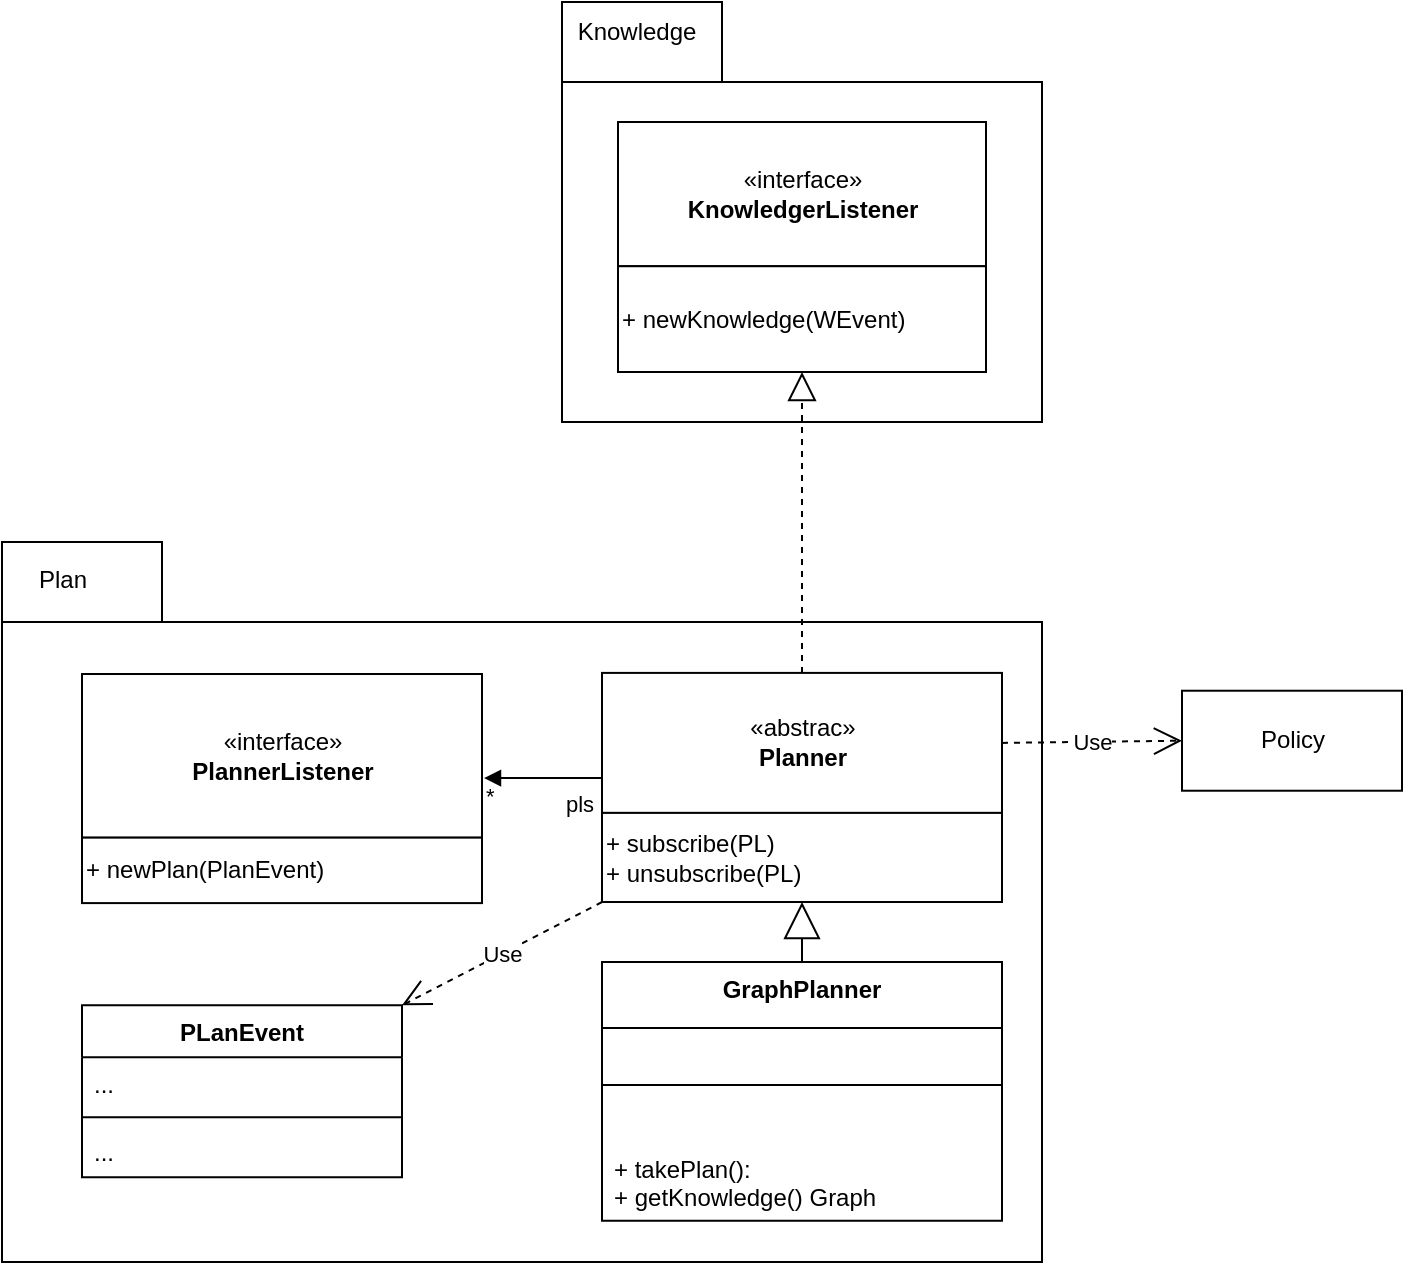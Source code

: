<mxfile version="17.4.6" type="device"><diagram id="Yqugyijq5YlDbSkAFISn" name="Page-1"><mxGraphModel dx="1422" dy="754" grid="1" gridSize="10" guides="1" tooltips="1" connect="1" arrows="1" fold="1" page="1" pageScale="1" pageWidth="827" pageHeight="1169" math="0" shadow="0"><root><mxCell id="0"/><mxCell id="1" parent="0"/><mxCell id="Z8oiKw5DuyH3XKK-OH6--61" value="" style="group" parent="1" vertex="1" connectable="0"><mxGeometry x="400" y="170" width="240" height="210" as="geometry"/></mxCell><mxCell id="Z8oiKw5DuyH3XKK-OH6--8" value="" style="shape=folder;fontStyle=1;spacingTop=10;tabWidth=80;tabHeight=40;tabPosition=left;html=1;" parent="Z8oiKw5DuyH3XKK-OH6--61" vertex="1"><mxGeometry width="240" height="210" as="geometry"/></mxCell><mxCell id="Z8oiKw5DuyH3XKK-OH6--9" value="Knowledge" style="text;html=1;align=center;verticalAlign=middle;resizable=0;points=[];autosize=1;strokeColor=none;" parent="Z8oiKw5DuyH3XKK-OH6--61" vertex="1"><mxGeometry x="2.143" y="5" width="70" height="20" as="geometry"/></mxCell><mxCell id="Z8oiKw5DuyH3XKK-OH6--29" value="" style="group" parent="Z8oiKw5DuyH3XKK-OH6--61" vertex="1" connectable="0"><mxGeometry x="28" y="60" width="184" height="125" as="geometry"/></mxCell><mxCell id="Z8oiKw5DuyH3XKK-OH6--30" value="«interface»&lt;br&gt;&lt;span style=&quot;font-weight: 700&quot;&gt;KnowledgerListener&lt;/span&gt;" style="html=1;" parent="Z8oiKw5DuyH3XKK-OH6--29" vertex="1"><mxGeometry width="184" height="72.115" as="geometry"/></mxCell><mxCell id="Z8oiKw5DuyH3XKK-OH6--31" value="+ newKnowledge(WEvent)" style="html=1;align=left;" parent="Z8oiKw5DuyH3XKK-OH6--29" vertex="1"><mxGeometry y="72.115" width="184" height="52.885" as="geometry"/></mxCell><mxCell id="Z8oiKw5DuyH3XKK-OH6--84" style="edgeStyle=orthogonalEdgeStyle;rounded=0;orthogonalLoop=1;jettySize=auto;html=1;exitX=0.5;exitY=0;exitDx=0;exitDy=0;dashed=1;endArrow=block;endFill=0;strokeWidth=2;" parent="1" source="Z8oiKw5DuyH3XKK-OH6--68" edge="1"><mxGeometry relative="1" as="geometry"><mxPoint x="520" y="620" as="targetPoint"/></mxGeometry></mxCell><mxCell id="Z8oiKw5DuyH3XKK-OH6--99" value="knowledge: Object" style="text;html=1;align=center;verticalAlign=middle;resizable=0;points=[];autosize=1;strokeColor=none;" parent="1" vertex="1"><mxGeometry x="430" y="690" width="110" height="20" as="geometry"/></mxCell><mxCell id="Z8oiKw5DuyH3XKK-OH6--66" value="" style="shape=folder;fontStyle=1;spacingTop=10;tabWidth=80;tabHeight=40;tabPosition=left;html=1;" parent="1" vertex="1"><mxGeometry x="120" y="440" width="520" height="360" as="geometry"/></mxCell><mxCell id="Z8oiKw5DuyH3XKK-OH6--67" value="Plan" style="text;html=1;align=center;verticalAlign=middle;resizable=0;points=[];autosize=1;strokeColor=none;" parent="1" vertex="1"><mxGeometry x="130" y="448.571" width="40" height="20" as="geometry"/></mxCell><mxCell id="Z8oiKw5DuyH3XKK-OH6--68" value="GraphPlanner" style="swimlane;fontStyle=1;align=center;verticalAlign=top;childLayout=stackLayout;horizontal=1;startSize=33;horizontalStack=0;resizeParent=1;resizeParentMax=0;resizeLast=0;collapsible=1;marginBottom=0;" parent="1" vertex="1"><mxGeometry x="420" y="650" width="200" height="129.36" as="geometry"><mxRectangle x="1030" y="374" width="120" height="26" as="alternateBounds"/></mxGeometry></mxCell><mxCell id="Z8oiKw5DuyH3XKK-OH6--70" value="" style="line;strokeWidth=1;fillColor=none;align=left;verticalAlign=middle;spacingTop=-1;spacingLeft=3;spacingRight=3;rotatable=0;labelPosition=right;points=[];portConstraint=eastwest;" parent="Z8oiKw5DuyH3XKK-OH6--68" vertex="1"><mxGeometry y="33" width="200" height="57" as="geometry"/></mxCell><mxCell id="Z8oiKw5DuyH3XKK-OH6--71" value="+ takePlan():&#10;+ getKnowledge() Graph" style="text;strokeColor=none;fillColor=none;align=left;verticalAlign=top;spacingLeft=4;spacingRight=4;overflow=hidden;rotatable=0;points=[[0,0.5],[1,0.5]];portConstraint=eastwest;" parent="Z8oiKw5DuyH3XKK-OH6--68" vertex="1"><mxGeometry y="90" width="200" height="39.36" as="geometry"/></mxCell><mxCell id="Z8oiKw5DuyH3XKK-OH6--79" value="" style="group" parent="1" vertex="1" connectable="0"><mxGeometry x="420" y="505.455" width="200" height="114.55" as="geometry"/></mxCell><mxCell id="Z8oiKw5DuyH3XKK-OH6--80" value="«abstrac»&lt;br&gt;&lt;span style=&quot;font-weight: 700&quot;&gt;Planner&lt;/span&gt;" style="html=1;" parent="Z8oiKw5DuyH3XKK-OH6--79" vertex="1"><mxGeometry width="200" height="70" as="geometry"/></mxCell><mxCell id="Z8oiKw5DuyH3XKK-OH6--81" value="+ subscribe(PL)&lt;br&gt;+ unsubscribe(PL)" style="html=1;align=left;" parent="Z8oiKw5DuyH3XKK-OH6--79" vertex="1"><mxGeometry y="70" width="200" height="44.55" as="geometry"/></mxCell><mxCell id="Z8oiKw5DuyH3XKK-OH6--103" value="Policy" style="html=1;" parent="1" vertex="1"><mxGeometry x="710" y="514.36" width="110" height="50" as="geometry"/></mxCell><mxCell id="9W29mCp-eW1mlxRHia_4-3" value="Use" style="endArrow=open;endSize=12;dashed=1;html=1;rounded=0;exitX=1;exitY=0.5;exitDx=0;exitDy=0;entryX=0;entryY=0.5;entryDx=0;entryDy=0;" edge="1" parent="1" source="Z8oiKw5DuyH3XKK-OH6--80" target="Z8oiKw5DuyH3XKK-OH6--103"><mxGeometry width="160" relative="1" as="geometry"><mxPoint x="620" y="490" as="sourcePoint"/><mxPoint x="780" y="490" as="targetPoint"/></mxGeometry></mxCell><mxCell id="9W29mCp-eW1mlxRHia_4-4" value="" style="group" vertex="1" connectable="0" parent="1"><mxGeometry x="160" y="506.005" width="200" height="114.545" as="geometry"/></mxCell><mxCell id="9W29mCp-eW1mlxRHia_4-5" value="«interface»&lt;br&gt;&lt;span style=&quot;font-weight: 700&quot;&gt;PlannerListener&lt;/span&gt;" style="html=1;" vertex="1" parent="9W29mCp-eW1mlxRHia_4-4"><mxGeometry width="200" height="81.818" as="geometry"/></mxCell><mxCell id="9W29mCp-eW1mlxRHia_4-6" value="+ newPlan(PlanEvent)" style="html=1;align=left;" vertex="1" parent="9W29mCp-eW1mlxRHia_4-4"><mxGeometry y="81.818" width="200" height="32.727" as="geometry"/></mxCell><mxCell id="9W29mCp-eW1mlxRHia_4-7" value="" style="endArrow=block;dashed=1;endFill=0;endSize=12;html=1;rounded=0;exitX=0.5;exitY=0;exitDx=0;exitDy=0;entryX=0.5;entryY=1;entryDx=0;entryDy=0;" edge="1" parent="1" source="Z8oiKw5DuyH3XKK-OH6--80" target="Z8oiKw5DuyH3XKK-OH6--31"><mxGeometry width="160" relative="1" as="geometry"><mxPoint x="620" y="490" as="sourcePoint"/><mxPoint x="780" y="490" as="targetPoint"/></mxGeometry></mxCell><mxCell id="9W29mCp-eW1mlxRHia_4-8" value="" style="endArrow=block;endSize=16;endFill=0;html=1;rounded=0;exitX=0.5;exitY=0;exitDx=0;exitDy=0;entryX=0.5;entryY=1;entryDx=0;entryDy=0;" edge="1" parent="1" source="Z8oiKw5DuyH3XKK-OH6--68" target="Z8oiKw5DuyH3XKK-OH6--81"><mxGeometry width="160" relative="1" as="geometry"><mxPoint x="620" y="490" as="sourcePoint"/><mxPoint x="780" y="490" as="targetPoint"/></mxGeometry></mxCell><mxCell id="9W29mCp-eW1mlxRHia_4-9" value="pls" style="endArrow=block;endFill=1;html=1;edgeStyle=orthogonalEdgeStyle;align=left;verticalAlign=top;rounded=0;exitX=0;exitY=0.75;exitDx=0;exitDy=0;entryX=1.005;entryY=0.636;entryDx=0;entryDy=0;entryPerimeter=0;" edge="1" parent="1" source="Z8oiKw5DuyH3XKK-OH6--80" target="9W29mCp-eW1mlxRHia_4-5"><mxGeometry x="-0.322" relative="1" as="geometry"><mxPoint x="620" y="490" as="sourcePoint"/><mxPoint x="780" y="490" as="targetPoint"/><mxPoint as="offset"/></mxGeometry></mxCell><mxCell id="9W29mCp-eW1mlxRHia_4-10" value="*" style="edgeLabel;resizable=0;html=1;align=left;verticalAlign=bottom;" connectable="0" vertex="1" parent="9W29mCp-eW1mlxRHia_4-9"><mxGeometry x="-1" relative="1" as="geometry"><mxPoint x="-60" y="18" as="offset"/></mxGeometry></mxCell><mxCell id="9W29mCp-eW1mlxRHia_4-11" value="PLanEvent" style="swimlane;fontStyle=1;align=center;verticalAlign=top;childLayout=stackLayout;horizontal=1;startSize=26;horizontalStack=0;resizeParent=1;resizeParentMax=0;resizeLast=0;collapsible=1;marginBottom=0;" vertex="1" parent="1"><mxGeometry x="160" y="671.68" width="160" height="86" as="geometry"/></mxCell><mxCell id="9W29mCp-eW1mlxRHia_4-12" value="..." style="text;strokeColor=none;fillColor=none;align=left;verticalAlign=top;spacingLeft=4;spacingRight=4;overflow=hidden;rotatable=0;points=[[0,0.5],[1,0.5]];portConstraint=eastwest;" vertex="1" parent="9W29mCp-eW1mlxRHia_4-11"><mxGeometry y="26" width="160" height="26" as="geometry"/></mxCell><mxCell id="9W29mCp-eW1mlxRHia_4-13" value="" style="line;strokeWidth=1;fillColor=none;align=left;verticalAlign=middle;spacingTop=-1;spacingLeft=3;spacingRight=3;rotatable=0;labelPosition=right;points=[];portConstraint=eastwest;" vertex="1" parent="9W29mCp-eW1mlxRHia_4-11"><mxGeometry y="52" width="160" height="8" as="geometry"/></mxCell><mxCell id="9W29mCp-eW1mlxRHia_4-14" value="..." style="text;strokeColor=none;fillColor=none;align=left;verticalAlign=top;spacingLeft=4;spacingRight=4;overflow=hidden;rotatable=0;points=[[0,0.5],[1,0.5]];portConstraint=eastwest;" vertex="1" parent="9W29mCp-eW1mlxRHia_4-11"><mxGeometry y="60" width="160" height="26" as="geometry"/></mxCell><mxCell id="9W29mCp-eW1mlxRHia_4-15" value="Use" style="endArrow=open;endSize=12;dashed=1;html=1;rounded=0;exitX=0;exitY=1;exitDx=0;exitDy=0;entryX=1;entryY=0;entryDx=0;entryDy=0;" edge="1" parent="1" source="Z8oiKw5DuyH3XKK-OH6--81" target="9W29mCp-eW1mlxRHia_4-11"><mxGeometry width="160" relative="1" as="geometry"><mxPoint x="620" y="480" as="sourcePoint"/><mxPoint x="780" y="480" as="targetPoint"/></mxGeometry></mxCell></root></mxGraphModel></diagram></mxfile>